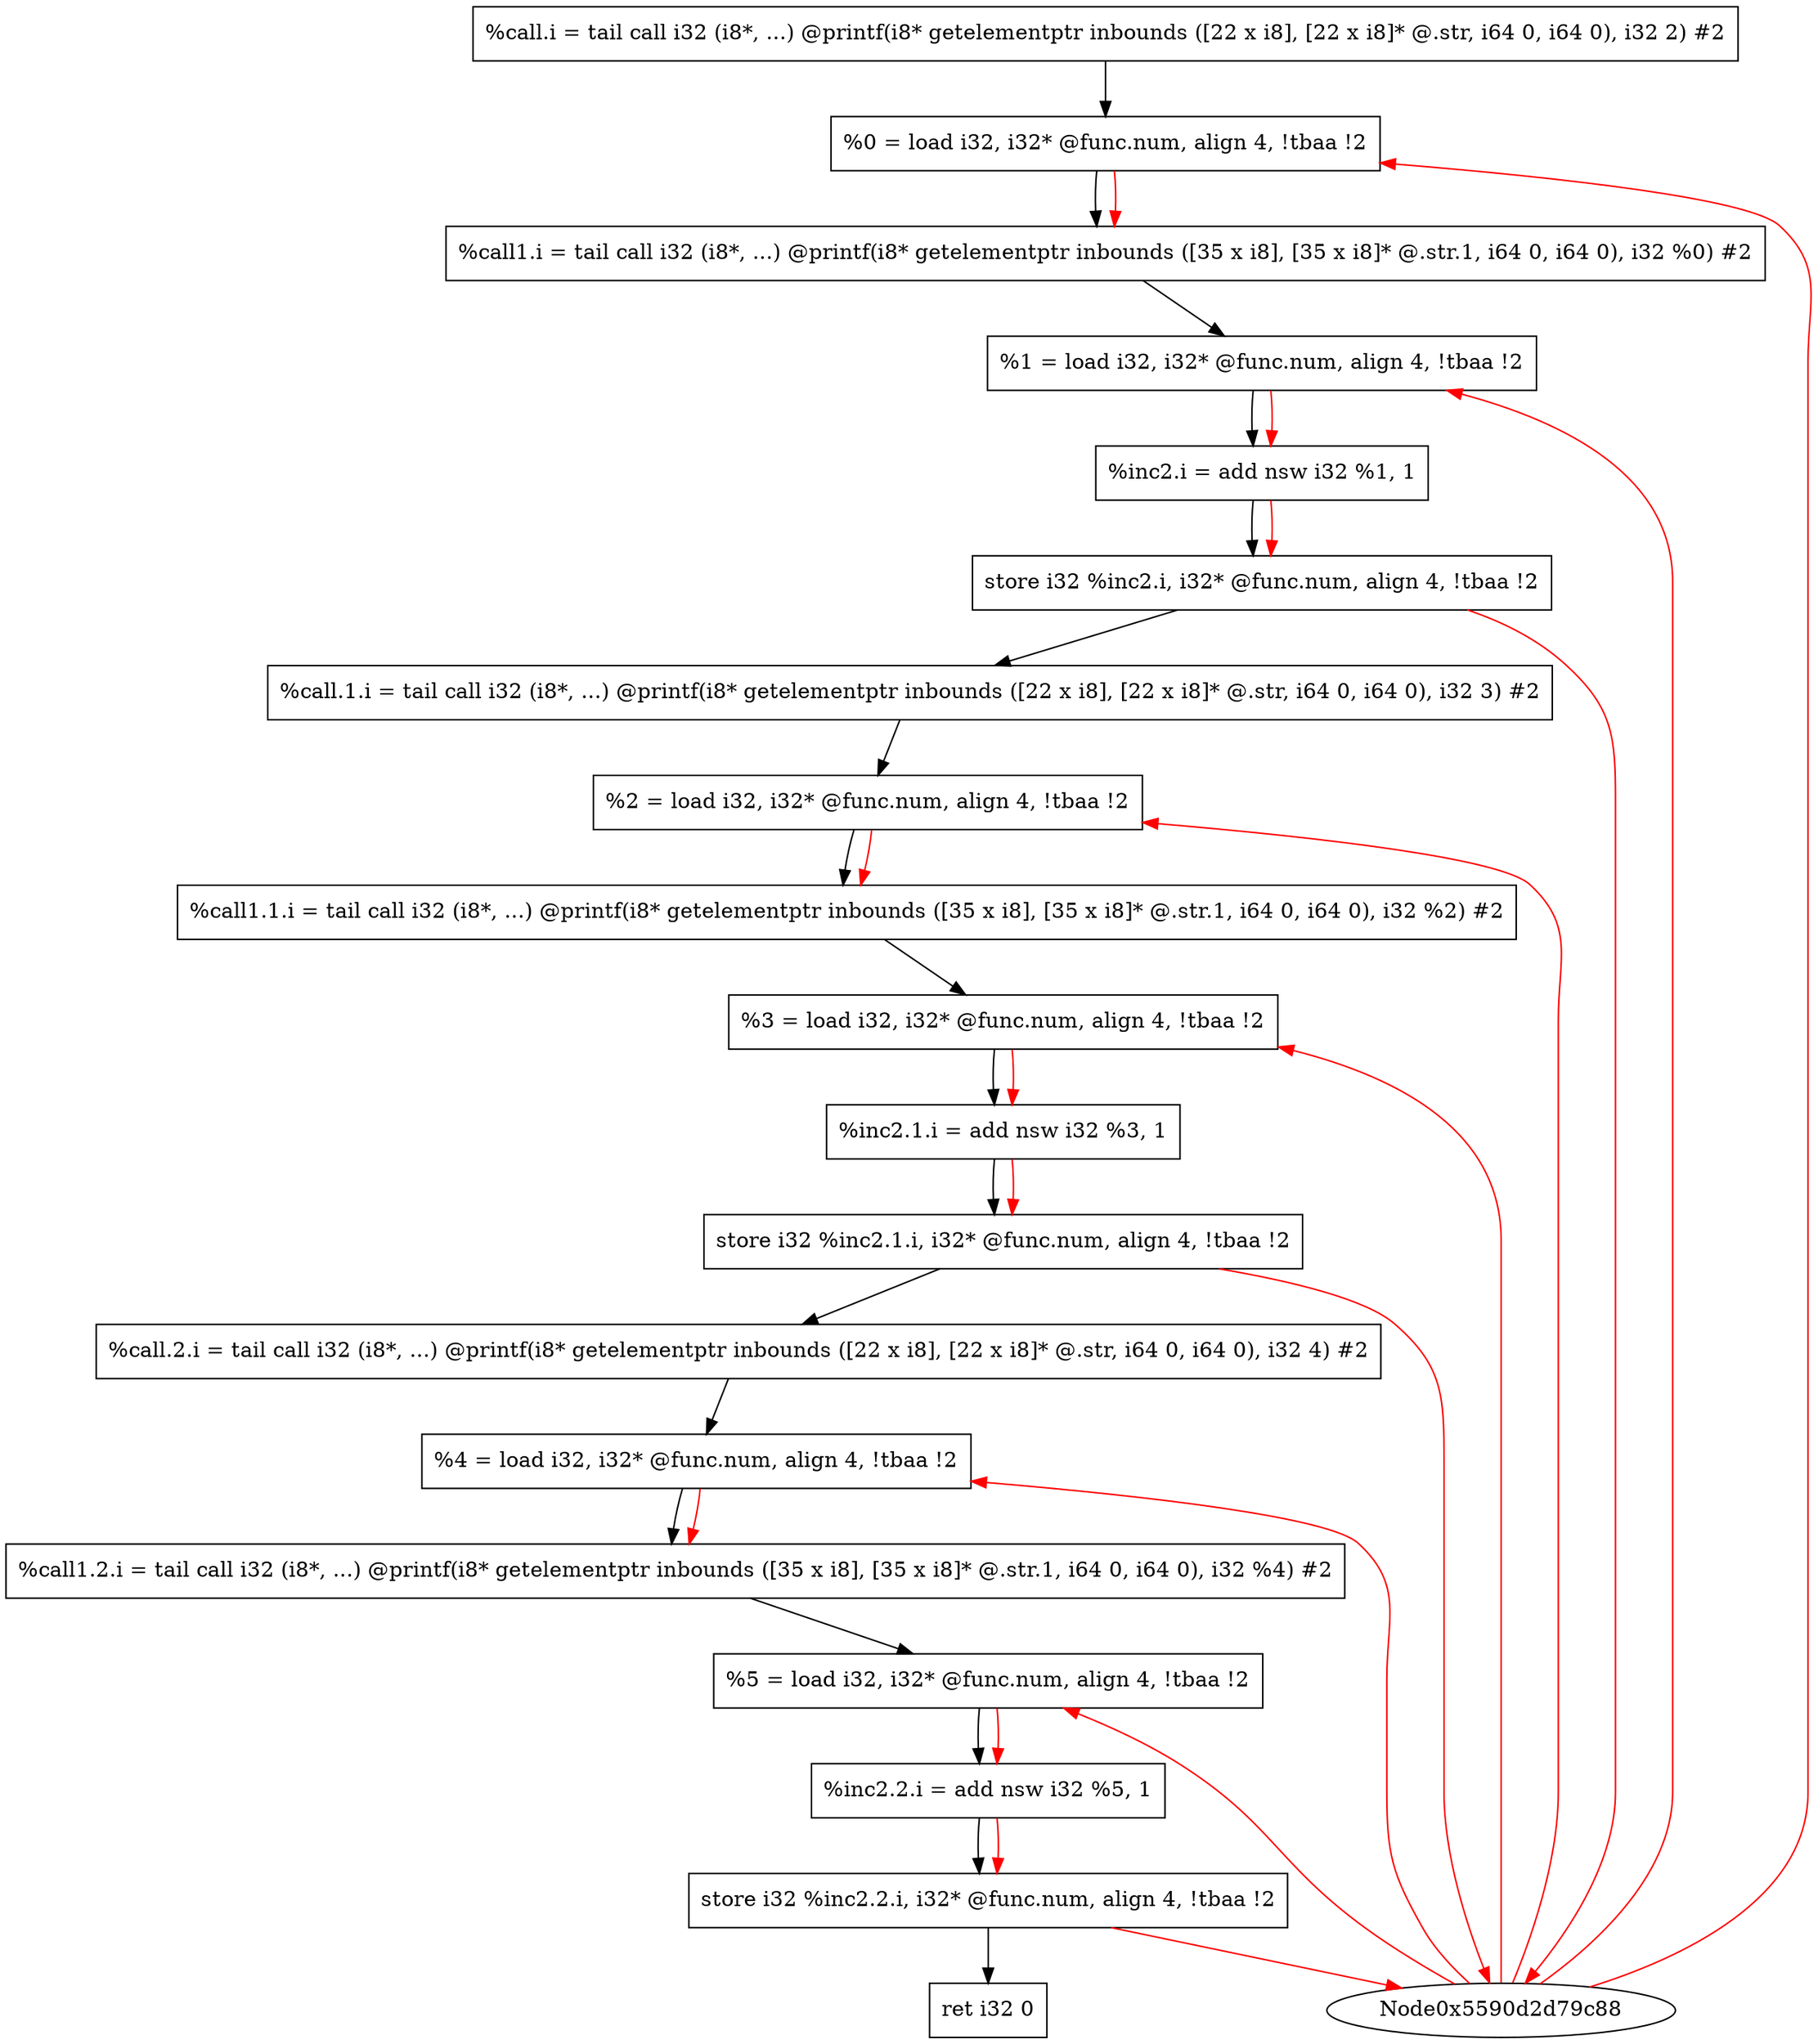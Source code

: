 digraph "CDFG for'main' function" {
	Node0x5590d2d7ca98[shape=record, label="  %call.i = tail call i32 (i8*, ...) @printf(i8* getelementptr inbounds ([22 x i8], [22 x i8]* @.str, i64 0, i64 0), i32 2) #2"];
	Node0x5590d2d7ca08[shape=record, label="  %0 = load i32, i32* @func.num, align 4, !tbaa !2"];
	Node0x5590d2d7cbe8[shape=record, label="  %call1.i = tail call i32 (i8*, ...) @printf(i8* getelementptr inbounds ([35 x i8], [35 x i8]* @.str.1, i64 0, i64 0), i32 %0) #2"];
	Node0x5590d2d7ccc8[shape=record, label="  %1 = load i32, i32* @func.num, align 4, !tbaa !2"];
	Node0x5590d2d7cd60[shape=record, label="  %inc2.i = add nsw i32 %1, 1"];
	Node0x5590d2d7cdd0[shape=record, label="  store i32 %inc2.i, i32* @func.num, align 4, !tbaa !2"];
	Node0x5590d2d7ce88[shape=record, label="  %call.1.i = tail call i32 (i8*, ...) @printf(i8* getelementptr inbounds ([22 x i8], [22 x i8]* @.str, i64 0, i64 0), i32 3) #2"];
	Node0x5590d2d7cf98[shape=record, label="  %2 = load i32, i32* @func.num, align 4, !tbaa !2"];
	Node0x5590d2d7d058[shape=record, label="  %call1.1.i = tail call i32 (i8*, ...) @printf(i8* getelementptr inbounds ([35 x i8], [35 x i8]* @.str.1, i64 0, i64 0), i32 %2) #2"];
	Node0x5590d2d7d148[shape=record, label="  %3 = load i32, i32* @func.num, align 4, !tbaa !2"];
	Node0x5590d2d7d1c0[shape=record, label="  %inc2.1.i = add nsw i32 %3, 1"];
	Node0x5590d2d7d260[shape=record, label="  store i32 %inc2.1.i, i32* @func.num, align 4, !tbaa !2"];
	Node0x5590d2d7d2f8[shape=record, label="  %call.2.i = tail call i32 (i8*, ...) @printf(i8* getelementptr inbounds ([22 x i8], [22 x i8]* @.str, i64 0, i64 0), i32 4) #2"];
	Node0x5590d2d7d408[shape=record, label="  %4 = load i32, i32* @func.num, align 4, !tbaa !2"];
	Node0x5590d2d7d4e8[shape=record, label="  %call1.2.i = tail call i32 (i8*, ...) @printf(i8* getelementptr inbounds ([35 x i8], [35 x i8]* @.str.1, i64 0, i64 0), i32 %4) #2"];
	Node0x5590d2d7d5c8[shape=record, label="  %5 = load i32, i32* @func.num, align 4, !tbaa !2"];
	Node0x5590d2d7d640[shape=record, label="  %inc2.2.i = add nsw i32 %5, 1"];
	Node0x5590d2d7d6e0[shape=record, label="  store i32 %inc2.2.i, i32* @func.num, align 4, !tbaa !2"];
	Node0x5590d2d7d778[shape=record, label="  ret i32 0"];
	Node0x5590d2d7ca98 -> Node0x5590d2d7ca08
	Node0x5590d2d7ca08 -> Node0x5590d2d7cbe8
	Node0x5590d2d7cbe8 -> Node0x5590d2d7ccc8
	Node0x5590d2d7ccc8 -> Node0x5590d2d7cd60
	Node0x5590d2d7cd60 -> Node0x5590d2d7cdd0
	Node0x5590d2d7cdd0 -> Node0x5590d2d7ce88
	Node0x5590d2d7ce88 -> Node0x5590d2d7cf98
	Node0x5590d2d7cf98 -> Node0x5590d2d7d058
	Node0x5590d2d7d058 -> Node0x5590d2d7d148
	Node0x5590d2d7d148 -> Node0x5590d2d7d1c0
	Node0x5590d2d7d1c0 -> Node0x5590d2d7d260
	Node0x5590d2d7d260 -> Node0x5590d2d7d2f8
	Node0x5590d2d7d2f8 -> Node0x5590d2d7d408
	Node0x5590d2d7d408 -> Node0x5590d2d7d4e8
	Node0x5590d2d7d4e8 -> Node0x5590d2d7d5c8
	Node0x5590d2d7d5c8 -> Node0x5590d2d7d640
	Node0x5590d2d7d640 -> Node0x5590d2d7d6e0
	Node0x5590d2d7d6e0 -> Node0x5590d2d7d778
edge [color=red]
	Node0x5590d2d79c88 -> Node0x5590d2d7ca08
	Node0x5590d2d7ca08 -> Node0x5590d2d7cbe8
	Node0x5590d2d79c88 -> Node0x5590d2d7ccc8
	Node0x5590d2d7ccc8 -> Node0x5590d2d7cd60
	Node0x5590d2d7cd60 -> Node0x5590d2d7cdd0
	Node0x5590d2d7cdd0 -> Node0x5590d2d79c88
	Node0x5590d2d79c88 -> Node0x5590d2d7cf98
	Node0x5590d2d7cf98 -> Node0x5590d2d7d058
	Node0x5590d2d79c88 -> Node0x5590d2d7d148
	Node0x5590d2d7d148 -> Node0x5590d2d7d1c0
	Node0x5590d2d7d1c0 -> Node0x5590d2d7d260
	Node0x5590d2d7d260 -> Node0x5590d2d79c88
	Node0x5590d2d79c88 -> Node0x5590d2d7d408
	Node0x5590d2d7d408 -> Node0x5590d2d7d4e8
	Node0x5590d2d79c88 -> Node0x5590d2d7d5c8
	Node0x5590d2d7d5c8 -> Node0x5590d2d7d640
	Node0x5590d2d7d640 -> Node0x5590d2d7d6e0
	Node0x5590d2d7d6e0 -> Node0x5590d2d79c88
}
